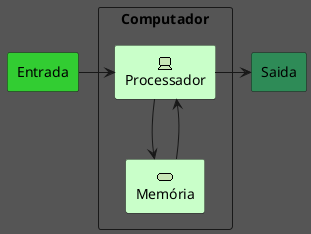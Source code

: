' Arquitetura de Von Neumann
@startuml

skinparam backgroundColor #555555
skinparam rectangle<<behavior>> {
    roundCorner 25
}

rectangle "Computador" {
    archimate #Technology "Processador" as CPU <<technology-device>>
    archimate #Technology "Memória" as M <<technology-infra-service>>
}
rectangle Entrada as E #LimeGreen
rectangle Saida as S #SeaGreen

E -> CPU
CPU -> S
CPU -down-> M
M -> CPU

@enduml